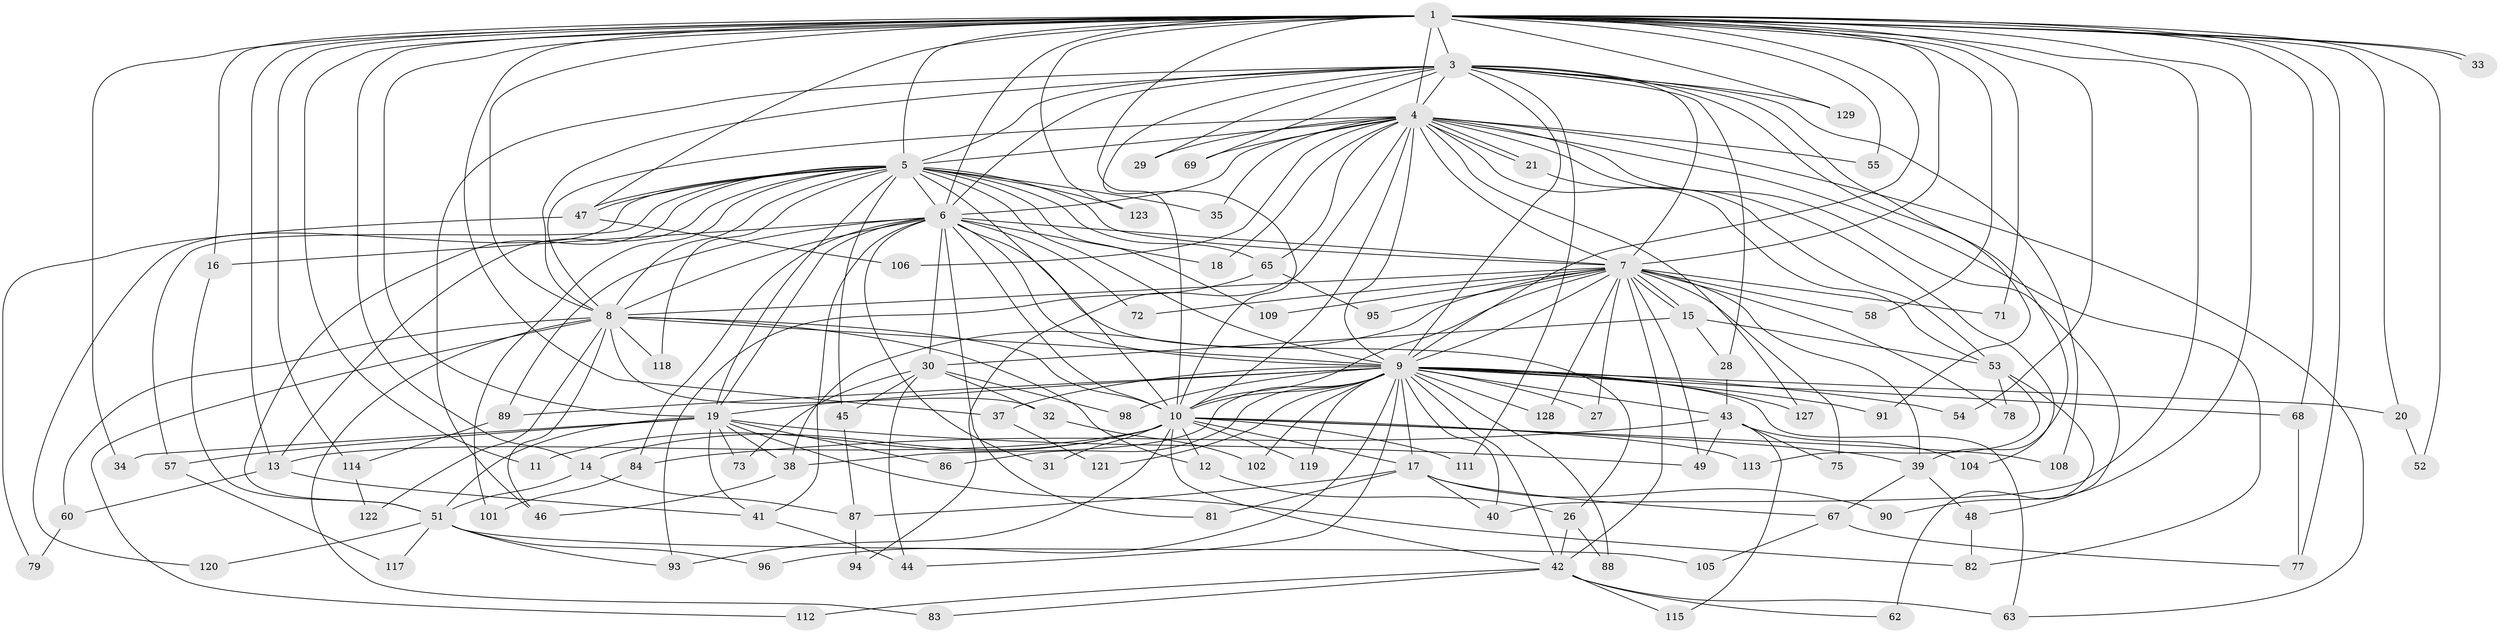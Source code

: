 // Generated by graph-tools (version 1.1) at 2025/23/03/03/25 07:23:36]
// undirected, 101 vertices, 241 edges
graph export_dot {
graph [start="1"]
  node [color=gray90,style=filled];
  1 [super="+2"];
  3 [super="+23"];
  4 [super="+22"];
  5 [super="+36"];
  6 [super="+50"];
  7 [super="+25"];
  8 [super="+70"];
  9 [super="+24"];
  10 [super="+64"];
  11;
  12;
  13 [super="+85"];
  14;
  15;
  16 [super="+116"];
  17 [super="+59"];
  18;
  19 [super="+110"];
  20;
  21;
  26 [super="+74"];
  27;
  28;
  29;
  30;
  31;
  32;
  33;
  34;
  35;
  37;
  38 [super="+103"];
  39 [super="+92"];
  40;
  41 [super="+56"];
  42 [super="+100"];
  43 [super="+124"];
  44 [super="+61"];
  45;
  46;
  47 [super="+66"];
  48;
  49;
  51 [super="+80"];
  52;
  53 [super="+76"];
  54;
  55;
  57;
  58;
  60;
  62;
  63 [super="+97"];
  65;
  67;
  68;
  69;
  71;
  72;
  73;
  75;
  77 [super="+126"];
  78;
  79;
  81;
  82 [super="+130"];
  83;
  84;
  86;
  87 [super="+99"];
  88;
  89 [super="+125"];
  90;
  91;
  93 [super="+107"];
  94;
  95;
  96;
  98;
  101;
  102;
  104;
  105;
  106;
  108;
  109;
  111;
  112;
  113;
  114;
  115;
  117;
  118;
  119;
  120;
  121;
  122;
  123;
  127;
  128;
  129;
  1 -- 3 [weight=2];
  1 -- 4 [weight=2];
  1 -- 5 [weight=2];
  1 -- 6 [weight=2];
  1 -- 7 [weight=3];
  1 -- 8 [weight=2];
  1 -- 9 [weight=2];
  1 -- 10 [weight=2];
  1 -- 11;
  1 -- 13;
  1 -- 14;
  1 -- 16;
  1 -- 19;
  1 -- 20;
  1 -- 33;
  1 -- 33;
  1 -- 37;
  1 -- 55;
  1 -- 58;
  1 -- 90;
  1 -- 114;
  1 -- 129;
  1 -- 68;
  1 -- 71;
  1 -- 34;
  1 -- 40;
  1 -- 52;
  1 -- 54;
  1 -- 123;
  1 -- 77;
  1 -- 47;
  3 -- 4;
  3 -- 5;
  3 -- 6;
  3 -- 7;
  3 -- 8;
  3 -- 9 [weight=2];
  3 -- 10;
  3 -- 28;
  3 -- 29;
  3 -- 46;
  3 -- 69;
  3 -- 91;
  3 -- 108;
  3 -- 111;
  3 -- 129;
  3 -- 39;
  4 -- 5;
  4 -- 6;
  4 -- 7;
  4 -- 8;
  4 -- 9 [weight=2];
  4 -- 10;
  4 -- 18;
  4 -- 21;
  4 -- 21;
  4 -- 29;
  4 -- 35;
  4 -- 48;
  4 -- 55;
  4 -- 65;
  4 -- 69;
  4 -- 82;
  4 -- 94;
  4 -- 104;
  4 -- 106;
  4 -- 127;
  4 -- 53;
  4 -- 63;
  5 -- 6;
  5 -- 7;
  5 -- 8;
  5 -- 9;
  5 -- 10;
  5 -- 35;
  5 -- 45;
  5 -- 47;
  5 -- 47;
  5 -- 51;
  5 -- 57;
  5 -- 101;
  5 -- 109;
  5 -- 118;
  5 -- 120;
  5 -- 123;
  5 -- 65;
  5 -- 19;
  5 -- 13;
  6 -- 7;
  6 -- 8;
  6 -- 9 [weight=2];
  6 -- 10;
  6 -- 16;
  6 -- 18;
  6 -- 26;
  6 -- 30;
  6 -- 31;
  6 -- 41;
  6 -- 72;
  6 -- 81;
  6 -- 84;
  6 -- 89 [weight=2];
  6 -- 19;
  7 -- 8;
  7 -- 9;
  7 -- 10;
  7 -- 15;
  7 -- 15;
  7 -- 27;
  7 -- 39;
  7 -- 42;
  7 -- 49;
  7 -- 58;
  7 -- 71;
  7 -- 72;
  7 -- 75;
  7 -- 95;
  7 -- 128;
  7 -- 38;
  7 -- 109;
  7 -- 78;
  8 -- 9 [weight=2];
  8 -- 10;
  8 -- 12;
  8 -- 32;
  8 -- 46;
  8 -- 60;
  8 -- 83;
  8 -- 112;
  8 -- 118;
  8 -- 122;
  9 -- 10 [weight=2];
  9 -- 17;
  9 -- 19;
  9 -- 20;
  9 -- 27;
  9 -- 37;
  9 -- 38;
  9 -- 40;
  9 -- 42;
  9 -- 43;
  9 -- 44;
  9 -- 54;
  9 -- 63;
  9 -- 68;
  9 -- 86;
  9 -- 88;
  9 -- 89;
  9 -- 91;
  9 -- 96;
  9 -- 98;
  9 -- 102;
  9 -- 119;
  9 -- 121;
  9 -- 127;
  9 -- 128;
  10 -- 11;
  10 -- 12;
  10 -- 13;
  10 -- 14;
  10 -- 17;
  10 -- 31;
  10 -- 39;
  10 -- 108;
  10 -- 111;
  10 -- 113;
  10 -- 119;
  10 -- 93;
  10 -- 42;
  12 -- 26;
  13 -- 60;
  13 -- 41;
  14 -- 87;
  14 -- 51;
  15 -- 28;
  15 -- 30;
  15 -- 53;
  16 -- 51;
  17 -- 81;
  17 -- 67;
  17 -- 87;
  17 -- 40;
  17 -- 90;
  19 -- 34;
  19 -- 41;
  19 -- 49;
  19 -- 51;
  19 -- 57;
  19 -- 73;
  19 -- 86;
  19 -- 38;
  19 -- 82;
  20 -- 52;
  21 -- 53;
  26 -- 88;
  26 -- 42;
  28 -- 43;
  30 -- 32;
  30 -- 44;
  30 -- 45;
  30 -- 73;
  30 -- 98;
  32 -- 102;
  37 -- 121;
  38 -- 46;
  39 -- 48;
  39 -- 67;
  41 -- 44;
  42 -- 62;
  42 -- 63;
  42 -- 83;
  42 -- 115;
  42 -- 112;
  43 -- 75;
  43 -- 84;
  43 -- 104;
  43 -- 115;
  43 -- 49;
  45 -- 87;
  47 -- 106;
  47 -- 79;
  48 -- 82;
  51 -- 93;
  51 -- 105;
  51 -- 96;
  51 -- 117;
  51 -- 120;
  53 -- 62;
  53 -- 78;
  53 -- 113;
  57 -- 117;
  60 -- 79;
  65 -- 93;
  65 -- 95;
  67 -- 77;
  67 -- 105;
  68 -- 77;
  84 -- 101;
  87 -- 94;
  89 -- 114;
  114 -- 122;
}
